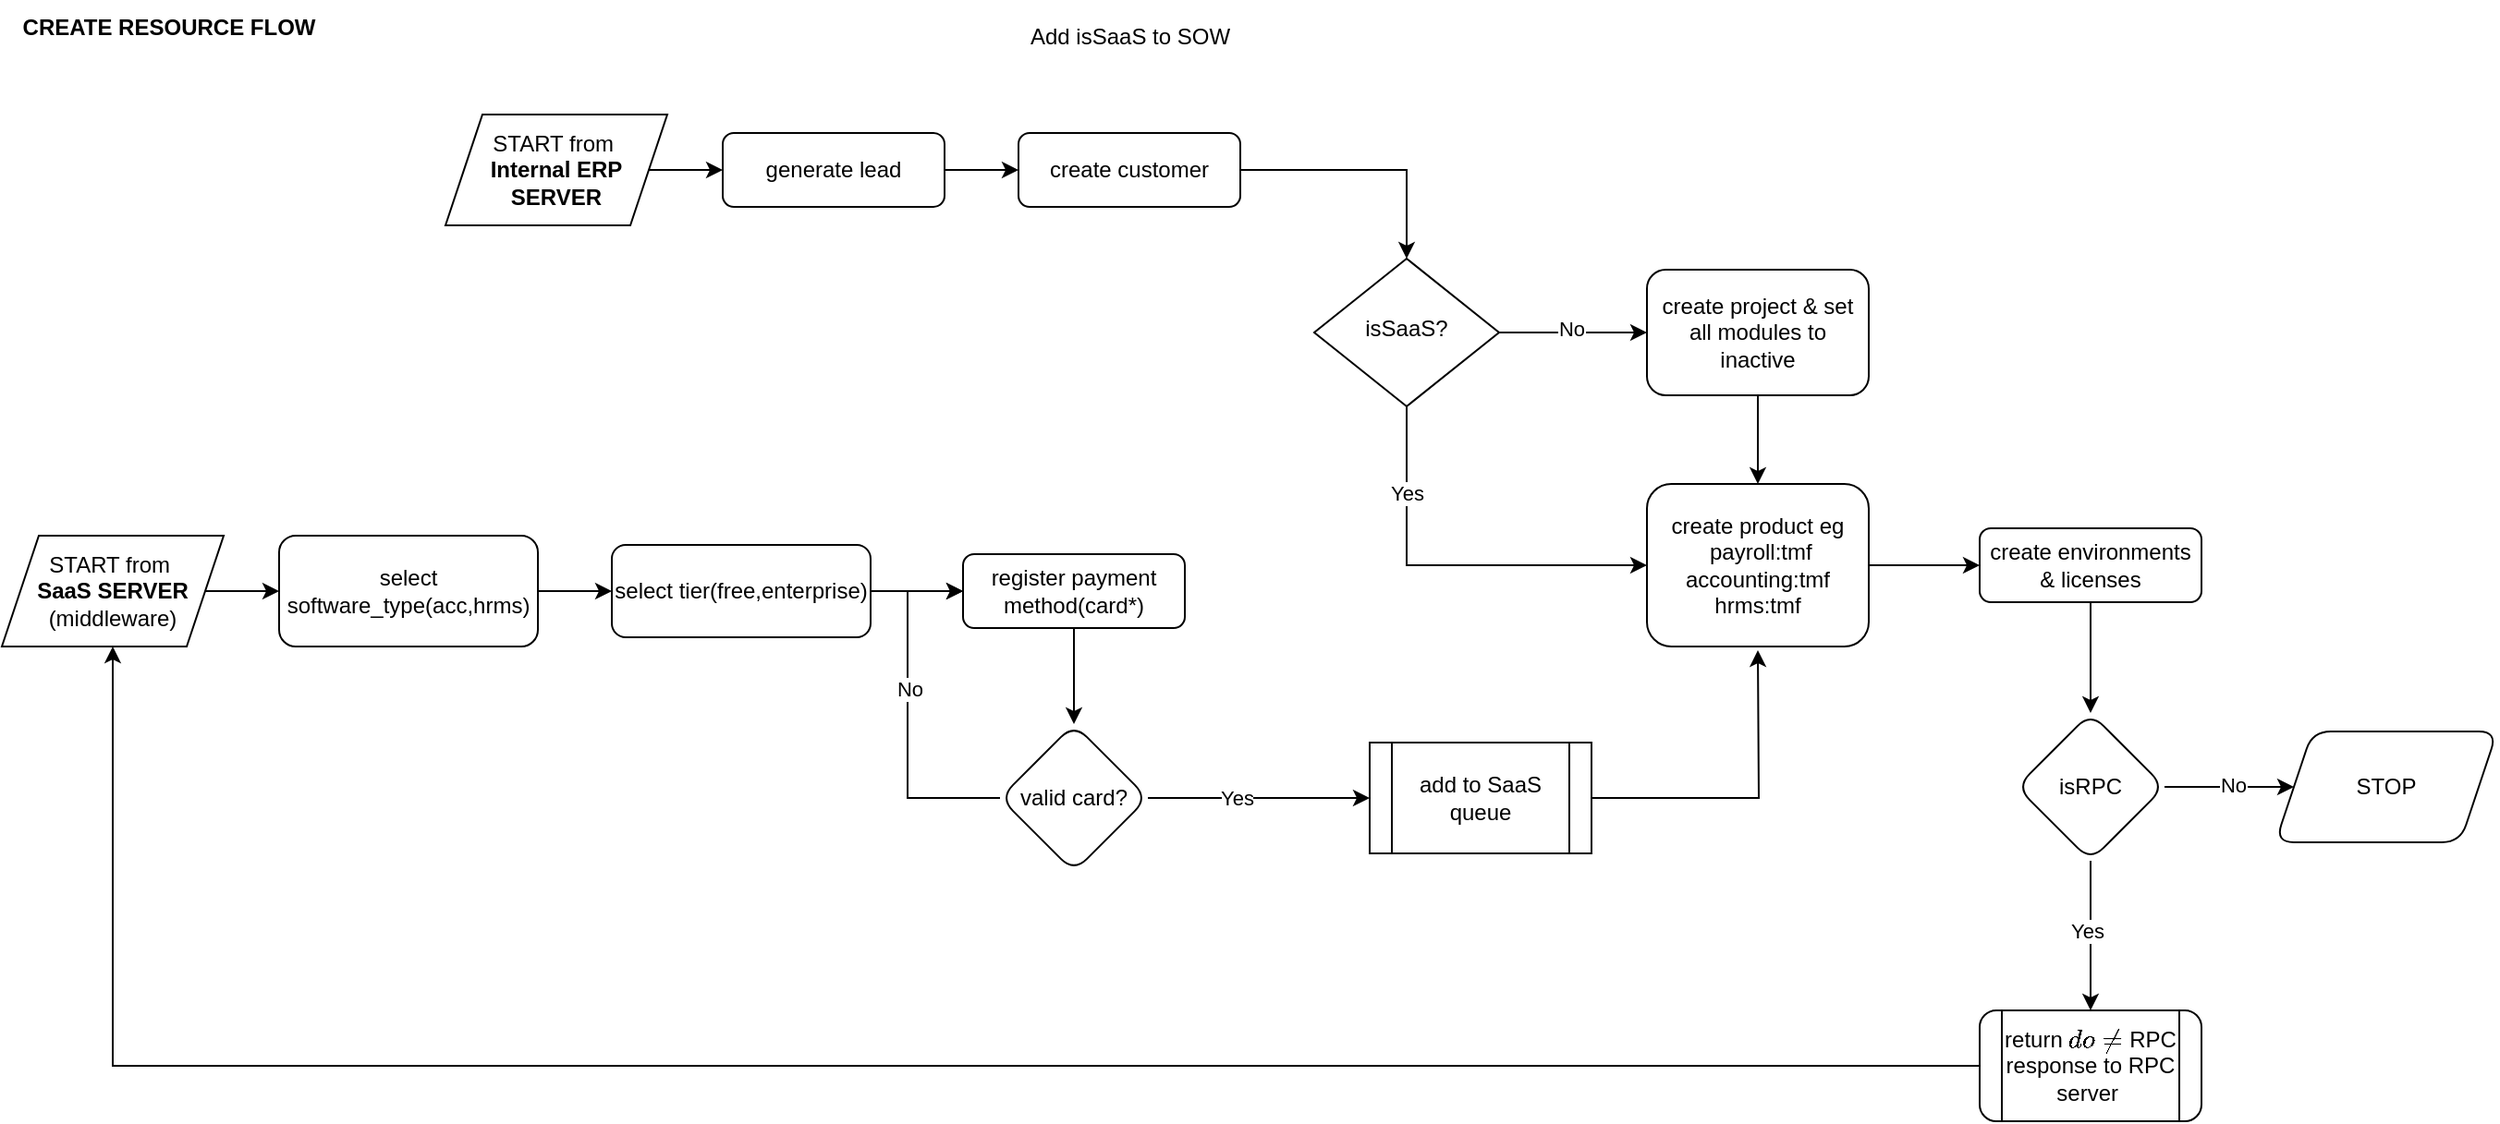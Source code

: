 <mxfile version="24.7.7">
  <diagram id="C5RBs43oDa-KdzZeNtuy" name="Page-1">
    <mxGraphModel dx="3300" dy="714" grid="1" gridSize="10" guides="1" tooltips="1" connect="1" arrows="1" fold="1" page="1" pageScale="1" pageWidth="827" pageHeight="1169" math="0" shadow="0">
      <root>
        <mxCell id="WIyWlLk6GJQsqaUBKTNV-0" />
        <mxCell id="WIyWlLk6GJQsqaUBKTNV-1" parent="WIyWlLk6GJQsqaUBKTNV-0" />
        <mxCell id="hur2ARDRJi8eJQmAYdcy-12" style="edgeStyle=orthogonalEdgeStyle;rounded=0;orthogonalLoop=1;jettySize=auto;html=1;" edge="1" parent="WIyWlLk6GJQsqaUBKTNV-1" source="kAtm2KoKQH8MLSzoGUS2-0">
          <mxGeometry relative="1" as="geometry">
            <mxPoint x="10" y="270" as="targetPoint" />
          </mxGeometry>
        </mxCell>
        <mxCell id="kAtm2KoKQH8MLSzoGUS2-0" value="create project &amp;amp; set all modules to inactive" style="rounded=1;whiteSpace=wrap;html=1;fontSize=12;glass=0;strokeWidth=1;shadow=0;" parent="WIyWlLk6GJQsqaUBKTNV-1" vertex="1">
          <mxGeometry x="-50" y="154" width="120" height="68" as="geometry" />
        </mxCell>
        <mxCell id="kAtm2KoKQH8MLSzoGUS2-12" value="" style="edgeStyle=orthogonalEdgeStyle;rounded=0;orthogonalLoop=1;jettySize=auto;html=1;" parent="WIyWlLk6GJQsqaUBKTNV-1" source="kAtm2KoKQH8MLSzoGUS2-2" target="kAtm2KoKQH8MLSzoGUS2-11" edge="1">
          <mxGeometry relative="1" as="geometry" />
        </mxCell>
        <mxCell id="kAtm2KoKQH8MLSzoGUS2-2" value="create customer" style="rounded=1;whiteSpace=wrap;html=1;fontSize=12;glass=0;strokeWidth=1;shadow=0;" parent="WIyWlLk6GJQsqaUBKTNV-1" vertex="1">
          <mxGeometry x="-390" y="80" width="120" height="40" as="geometry" />
        </mxCell>
        <mxCell id="kAtm2KoKQH8MLSzoGUS2-8" value="" style="edgeStyle=orthogonalEdgeStyle;rounded=0;orthogonalLoop=1;jettySize=auto;html=1;" parent="WIyWlLk6GJQsqaUBKTNV-1" source="kAtm2KoKQH8MLSzoGUS2-4" target="kAtm2KoKQH8MLSzoGUS2-2" edge="1">
          <mxGeometry relative="1" as="geometry" />
        </mxCell>
        <mxCell id="kAtm2KoKQH8MLSzoGUS2-4" value="generate lead" style="rounded=1;whiteSpace=wrap;html=1;fontSize=12;glass=0;strokeWidth=1;shadow=0;" parent="WIyWlLk6GJQsqaUBKTNV-1" vertex="1">
          <mxGeometry x="-550" y="80" width="120" height="40" as="geometry" />
        </mxCell>
        <mxCell id="kAtm2KoKQH8MLSzoGUS2-13" value="" style="edgeStyle=orthogonalEdgeStyle;rounded=0;orthogonalLoop=1;jettySize=auto;html=1;" parent="WIyWlLk6GJQsqaUBKTNV-1" source="kAtm2KoKQH8MLSzoGUS2-11" target="kAtm2KoKQH8MLSzoGUS2-0" edge="1">
          <mxGeometry relative="1" as="geometry" />
        </mxCell>
        <mxCell id="hur2ARDRJi8eJQmAYdcy-14" value="No" style="edgeLabel;html=1;align=center;verticalAlign=middle;resizable=0;points=[];" vertex="1" connectable="0" parent="kAtm2KoKQH8MLSzoGUS2-13">
          <mxGeometry x="-0.025" y="2" relative="1" as="geometry">
            <mxPoint as="offset" />
          </mxGeometry>
        </mxCell>
        <mxCell id="kAtm2KoKQH8MLSzoGUS2-23" value="" style="edgeStyle=orthogonalEdgeStyle;rounded=0;orthogonalLoop=1;jettySize=auto;html=1;entryX=0;entryY=0.5;entryDx=0;entryDy=0;" parent="WIyWlLk6GJQsqaUBKTNV-1" source="kAtm2KoKQH8MLSzoGUS2-11" target="hur2ARDRJi8eJQmAYdcy-20" edge="1">
          <mxGeometry relative="1" as="geometry">
            <mxPoint x="-110" y="330" as="targetPoint" />
            <Array as="points">
              <mxPoint x="-180" y="314" />
            </Array>
          </mxGeometry>
        </mxCell>
        <mxCell id="hur2ARDRJi8eJQmAYdcy-13" value="Yes" style="edgeLabel;html=1;align=center;verticalAlign=middle;resizable=0;points=[];" vertex="1" connectable="0" parent="kAtm2KoKQH8MLSzoGUS2-23">
          <mxGeometry x="-0.409" y="1" relative="1" as="geometry">
            <mxPoint x="-1" y="-17" as="offset" />
          </mxGeometry>
        </mxCell>
        <mxCell id="kAtm2KoKQH8MLSzoGUS2-11" value="isSaaS?" style="rhombus;whiteSpace=wrap;html=1;shadow=0;fontFamily=Helvetica;fontSize=12;align=center;strokeWidth=1;spacing=6;spacingTop=-4;" parent="WIyWlLk6GJQsqaUBKTNV-1" vertex="1">
          <mxGeometry x="-230" y="148" width="100" height="80" as="geometry" />
        </mxCell>
        <mxCell id="kAtm2KoKQH8MLSzoGUS2-27" value="" style="edgeStyle=orthogonalEdgeStyle;rounded=0;orthogonalLoop=1;jettySize=auto;html=1;" parent="WIyWlLk6GJQsqaUBKTNV-1" source="kAtm2KoKQH8MLSzoGUS2-22" target="kAtm2KoKQH8MLSzoGUS2-26" edge="1">
          <mxGeometry relative="1" as="geometry" />
        </mxCell>
        <mxCell id="kAtm2KoKQH8MLSzoGUS2-22" value="select software_type(acc,hrms)" style="rounded=1;whiteSpace=wrap;html=1;fontSize=12;glass=0;strokeWidth=1;shadow=0;" parent="WIyWlLk6GJQsqaUBKTNV-1" vertex="1">
          <mxGeometry x="-790" y="298" width="140" height="60" as="geometry" />
        </mxCell>
        <mxCell id="kAtm2KoKQH8MLSzoGUS2-29" value="" style="edgeStyle=orthogonalEdgeStyle;rounded=0;orthogonalLoop=1;jettySize=auto;html=1;" parent="WIyWlLk6GJQsqaUBKTNV-1" source="kAtm2KoKQH8MLSzoGUS2-26" target="kAtm2KoKQH8MLSzoGUS2-28" edge="1">
          <mxGeometry relative="1" as="geometry" />
        </mxCell>
        <mxCell id="kAtm2KoKQH8MLSzoGUS2-26" value="select tier(free,enterprise)" style="rounded=1;whiteSpace=wrap;html=1;fontSize=12;glass=0;strokeWidth=1;shadow=0;" parent="WIyWlLk6GJQsqaUBKTNV-1" vertex="1">
          <mxGeometry x="-610" y="303" width="140" height="50" as="geometry" />
        </mxCell>
        <mxCell id="kAtm2KoKQH8MLSzoGUS2-44" value="" style="edgeStyle=orthogonalEdgeStyle;rounded=0;orthogonalLoop=1;jettySize=auto;html=1;" parent="WIyWlLk6GJQsqaUBKTNV-1" source="kAtm2KoKQH8MLSzoGUS2-28" target="kAtm2KoKQH8MLSzoGUS2-43" edge="1">
          <mxGeometry relative="1" as="geometry" />
        </mxCell>
        <mxCell id="kAtm2KoKQH8MLSzoGUS2-28" value="register payment method(card*)" style="rounded=1;whiteSpace=wrap;html=1;fontSize=12;glass=0;strokeWidth=1;shadow=0;" parent="WIyWlLk6GJQsqaUBKTNV-1" vertex="1">
          <mxGeometry x="-420" y="308" width="120" height="40" as="geometry" />
        </mxCell>
        <mxCell id="hur2ARDRJi8eJQmAYdcy-8" style="edgeStyle=orthogonalEdgeStyle;rounded=0;orthogonalLoop=1;jettySize=auto;html=1;entryX=0;entryY=0.5;entryDx=0;entryDy=0;" edge="1" parent="WIyWlLk6GJQsqaUBKTNV-1" source="kAtm2KoKQH8MLSzoGUS2-43" target="kAtm2KoKQH8MLSzoGUS2-28">
          <mxGeometry relative="1" as="geometry">
            <Array as="points">
              <mxPoint x="-450" y="440" />
              <mxPoint x="-450" y="328" />
            </Array>
          </mxGeometry>
        </mxCell>
        <mxCell id="hur2ARDRJi8eJQmAYdcy-9" value="No" style="edgeLabel;html=1;align=center;verticalAlign=middle;resizable=0;points=[];" vertex="1" connectable="0" parent="hur2ARDRJi8eJQmAYdcy-8">
          <mxGeometry x="0.14" y="-1" relative="1" as="geometry">
            <mxPoint as="offset" />
          </mxGeometry>
        </mxCell>
        <mxCell id="hur2ARDRJi8eJQmAYdcy-42" style="edgeStyle=orthogonalEdgeStyle;rounded=0;orthogonalLoop=1;jettySize=auto;html=1;entryX=0;entryY=0.5;entryDx=0;entryDy=0;" edge="1" parent="WIyWlLk6GJQsqaUBKTNV-1" source="kAtm2KoKQH8MLSzoGUS2-43" target="hur2ARDRJi8eJQmAYdcy-25">
          <mxGeometry relative="1" as="geometry" />
        </mxCell>
        <mxCell id="hur2ARDRJi8eJQmAYdcy-44" value="Yes" style="edgeLabel;html=1;align=center;verticalAlign=middle;resizable=0;points=[];" vertex="1" connectable="0" parent="hur2ARDRJi8eJQmAYdcy-42">
          <mxGeometry x="-0.2" relative="1" as="geometry">
            <mxPoint as="offset" />
          </mxGeometry>
        </mxCell>
        <mxCell id="kAtm2KoKQH8MLSzoGUS2-43" value="valid card?" style="rhombus;whiteSpace=wrap;html=1;rounded=1;glass=0;strokeWidth=1;shadow=0;" parent="WIyWlLk6GJQsqaUBKTNV-1" vertex="1">
          <mxGeometry x="-400" y="400" width="80" height="80" as="geometry" />
        </mxCell>
        <mxCell id="hur2ARDRJi8eJQmAYdcy-29" value="" style="edgeStyle=orthogonalEdgeStyle;rounded=0;orthogonalLoop=1;jettySize=auto;html=1;" edge="1" parent="WIyWlLk6GJQsqaUBKTNV-1" source="hur2ARDRJi8eJQmAYdcy-0" target="hur2ARDRJi8eJQmAYdcy-28">
          <mxGeometry relative="1" as="geometry" />
        </mxCell>
        <mxCell id="hur2ARDRJi8eJQmAYdcy-0" value="create environments&lt;br&gt;&amp;amp; licenses" style="rounded=1;whiteSpace=wrap;html=1;fontSize=12;glass=0;strokeWidth=1;shadow=0;" vertex="1" parent="WIyWlLk6GJQsqaUBKTNV-1">
          <mxGeometry x="130" y="294" width="120" height="40" as="geometry" />
        </mxCell>
        <mxCell id="hur2ARDRJi8eJQmAYdcy-1" value="Add isSaaS to SOW&lt;div&gt;&lt;br/&gt;&lt;/div&gt;" style="text;html=1;align=center;verticalAlign=middle;resizable=0;points=[];autosize=1;strokeColor=none;fillColor=none;" vertex="1" parent="WIyWlLk6GJQsqaUBKTNV-1">
          <mxGeometry x="-395" y="15" width="130" height="40" as="geometry" />
        </mxCell>
        <mxCell id="hur2ARDRJi8eJQmAYdcy-19" style="edgeStyle=orthogonalEdgeStyle;rounded=0;orthogonalLoop=1;jettySize=auto;html=1;" edge="1" parent="WIyWlLk6GJQsqaUBKTNV-1" source="hur2ARDRJi8eJQmAYdcy-3" target="kAtm2KoKQH8MLSzoGUS2-4">
          <mxGeometry relative="1" as="geometry" />
        </mxCell>
        <mxCell id="hur2ARDRJi8eJQmAYdcy-3" value="START from&amp;nbsp;&lt;div&gt;&lt;b&gt;Internal ERP&lt;br&gt;SERVER&lt;/b&gt;&lt;/div&gt;" style="shape=parallelogram;perimeter=parallelogramPerimeter;whiteSpace=wrap;html=1;fixedSize=1;" vertex="1" parent="WIyWlLk6GJQsqaUBKTNV-1">
          <mxGeometry x="-700" y="70" width="120" height="60" as="geometry" />
        </mxCell>
        <mxCell id="hur2ARDRJi8eJQmAYdcy-17" value="" style="edgeStyle=orthogonalEdgeStyle;rounded=0;orthogonalLoop=1;jettySize=auto;html=1;" edge="1" parent="WIyWlLk6GJQsqaUBKTNV-1" source="hur2ARDRJi8eJQmAYdcy-4" target="kAtm2KoKQH8MLSzoGUS2-22">
          <mxGeometry relative="1" as="geometry" />
        </mxCell>
        <mxCell id="hur2ARDRJi8eJQmAYdcy-4" value="START from&amp;nbsp;&lt;div&gt;&lt;b&gt;SaaS SERVER&lt;br&gt;&lt;/b&gt;(middleware)&lt;/div&gt;" style="shape=parallelogram;perimeter=parallelogramPerimeter;whiteSpace=wrap;html=1;fixedSize=1;" vertex="1" parent="WIyWlLk6GJQsqaUBKTNV-1">
          <mxGeometry x="-940" y="298" width="120" height="60" as="geometry" />
        </mxCell>
        <mxCell id="hur2ARDRJi8eJQmAYdcy-23" value="" style="edgeStyle=orthogonalEdgeStyle;rounded=0;orthogonalLoop=1;jettySize=auto;html=1;" edge="1" parent="WIyWlLk6GJQsqaUBKTNV-1" source="hur2ARDRJi8eJQmAYdcy-20" target="hur2ARDRJi8eJQmAYdcy-0">
          <mxGeometry relative="1" as="geometry" />
        </mxCell>
        <mxCell id="hur2ARDRJi8eJQmAYdcy-20" value="create product eg&lt;br&gt;&amp;nbsp;payroll:tmf&lt;br&gt;accounting:tmf&lt;br&gt;hrms:tmf" style="rounded=1;whiteSpace=wrap;html=1;fontSize=12;glass=0;strokeWidth=1;shadow=0;" vertex="1" parent="WIyWlLk6GJQsqaUBKTNV-1">
          <mxGeometry x="-50" y="270" width="120" height="88" as="geometry" />
        </mxCell>
        <mxCell id="hur2ARDRJi8eJQmAYdcy-43" style="edgeStyle=orthogonalEdgeStyle;rounded=0;orthogonalLoop=1;jettySize=auto;html=1;" edge="1" parent="WIyWlLk6GJQsqaUBKTNV-1" source="hur2ARDRJi8eJQmAYdcy-25">
          <mxGeometry relative="1" as="geometry">
            <mxPoint x="10" y="360" as="targetPoint" />
          </mxGeometry>
        </mxCell>
        <mxCell id="hur2ARDRJi8eJQmAYdcy-25" value="add to SaaS queue" style="shape=process;whiteSpace=wrap;html=1;backgroundOutline=1;" vertex="1" parent="WIyWlLk6GJQsqaUBKTNV-1">
          <mxGeometry x="-200" y="410" width="120" height="60" as="geometry" />
        </mxCell>
        <mxCell id="hur2ARDRJi8eJQmAYdcy-36" value="" style="edgeStyle=orthogonalEdgeStyle;rounded=0;orthogonalLoop=1;jettySize=auto;html=1;" edge="1" parent="WIyWlLk6GJQsqaUBKTNV-1" source="hur2ARDRJi8eJQmAYdcy-28" target="hur2ARDRJi8eJQmAYdcy-35">
          <mxGeometry relative="1" as="geometry" />
        </mxCell>
        <mxCell id="hur2ARDRJi8eJQmAYdcy-40" value="No" style="edgeLabel;html=1;align=center;verticalAlign=middle;resizable=0;points=[];" vertex="1" connectable="0" parent="hur2ARDRJi8eJQmAYdcy-36">
          <mxGeometry x="0.057" y="1" relative="1" as="geometry">
            <mxPoint as="offset" />
          </mxGeometry>
        </mxCell>
        <mxCell id="hur2ARDRJi8eJQmAYdcy-38" value="" style="edgeStyle=orthogonalEdgeStyle;rounded=0;orthogonalLoop=1;jettySize=auto;html=1;" edge="1" parent="WIyWlLk6GJQsqaUBKTNV-1" source="hur2ARDRJi8eJQmAYdcy-28" target="hur2ARDRJi8eJQmAYdcy-31">
          <mxGeometry relative="1" as="geometry" />
        </mxCell>
        <mxCell id="hur2ARDRJi8eJQmAYdcy-39" value="Yes" style="edgeLabel;html=1;align=center;verticalAlign=middle;resizable=0;points=[];" vertex="1" connectable="0" parent="hur2ARDRJi8eJQmAYdcy-38">
          <mxGeometry x="-0.062" y="-2" relative="1" as="geometry">
            <mxPoint as="offset" />
          </mxGeometry>
        </mxCell>
        <mxCell id="hur2ARDRJi8eJQmAYdcy-28" value="isRPC" style="rhombus;whiteSpace=wrap;html=1;rounded=1;glass=0;strokeWidth=1;shadow=0;" vertex="1" parent="WIyWlLk6GJQsqaUBKTNV-1">
          <mxGeometry x="150" y="394" width="80" height="80" as="geometry" />
        </mxCell>
        <mxCell id="hur2ARDRJi8eJQmAYdcy-37" style="edgeStyle=orthogonalEdgeStyle;rounded=0;orthogonalLoop=1;jettySize=auto;html=1;entryX=0.5;entryY=1;entryDx=0;entryDy=0;" edge="1" parent="WIyWlLk6GJQsqaUBKTNV-1" source="hur2ARDRJi8eJQmAYdcy-31" target="hur2ARDRJi8eJQmAYdcy-4">
          <mxGeometry relative="1" as="geometry" />
        </mxCell>
        <mxCell id="hur2ARDRJi8eJQmAYdcy-31" value="return `done` RPC response to RPC server&amp;nbsp;" style="shape=process;whiteSpace=wrap;html=1;backgroundOutline=1;rounded=1;glass=0;strokeWidth=1;shadow=0;" vertex="1" parent="WIyWlLk6GJQsqaUBKTNV-1">
          <mxGeometry x="130" y="555" width="120" height="60" as="geometry" />
        </mxCell>
        <mxCell id="hur2ARDRJi8eJQmAYdcy-35" value="STOP" style="shape=parallelogram;perimeter=parallelogramPerimeter;whiteSpace=wrap;html=1;fixedSize=1;rounded=1;glass=0;strokeWidth=1;shadow=0;" vertex="1" parent="WIyWlLk6GJQsqaUBKTNV-1">
          <mxGeometry x="290" y="404" width="120" height="60" as="geometry" />
        </mxCell>
        <mxCell id="hur2ARDRJi8eJQmAYdcy-41" value="&lt;b&gt;CREATE RESOURCE FLOW&lt;/b&gt;" style="text;html=1;align=center;verticalAlign=middle;resizable=0;points=[];autosize=1;strokeColor=none;fillColor=none;" vertex="1" parent="WIyWlLk6GJQsqaUBKTNV-1">
          <mxGeometry x="-940" y="8" width="180" height="30" as="geometry" />
        </mxCell>
      </root>
    </mxGraphModel>
  </diagram>
</mxfile>
